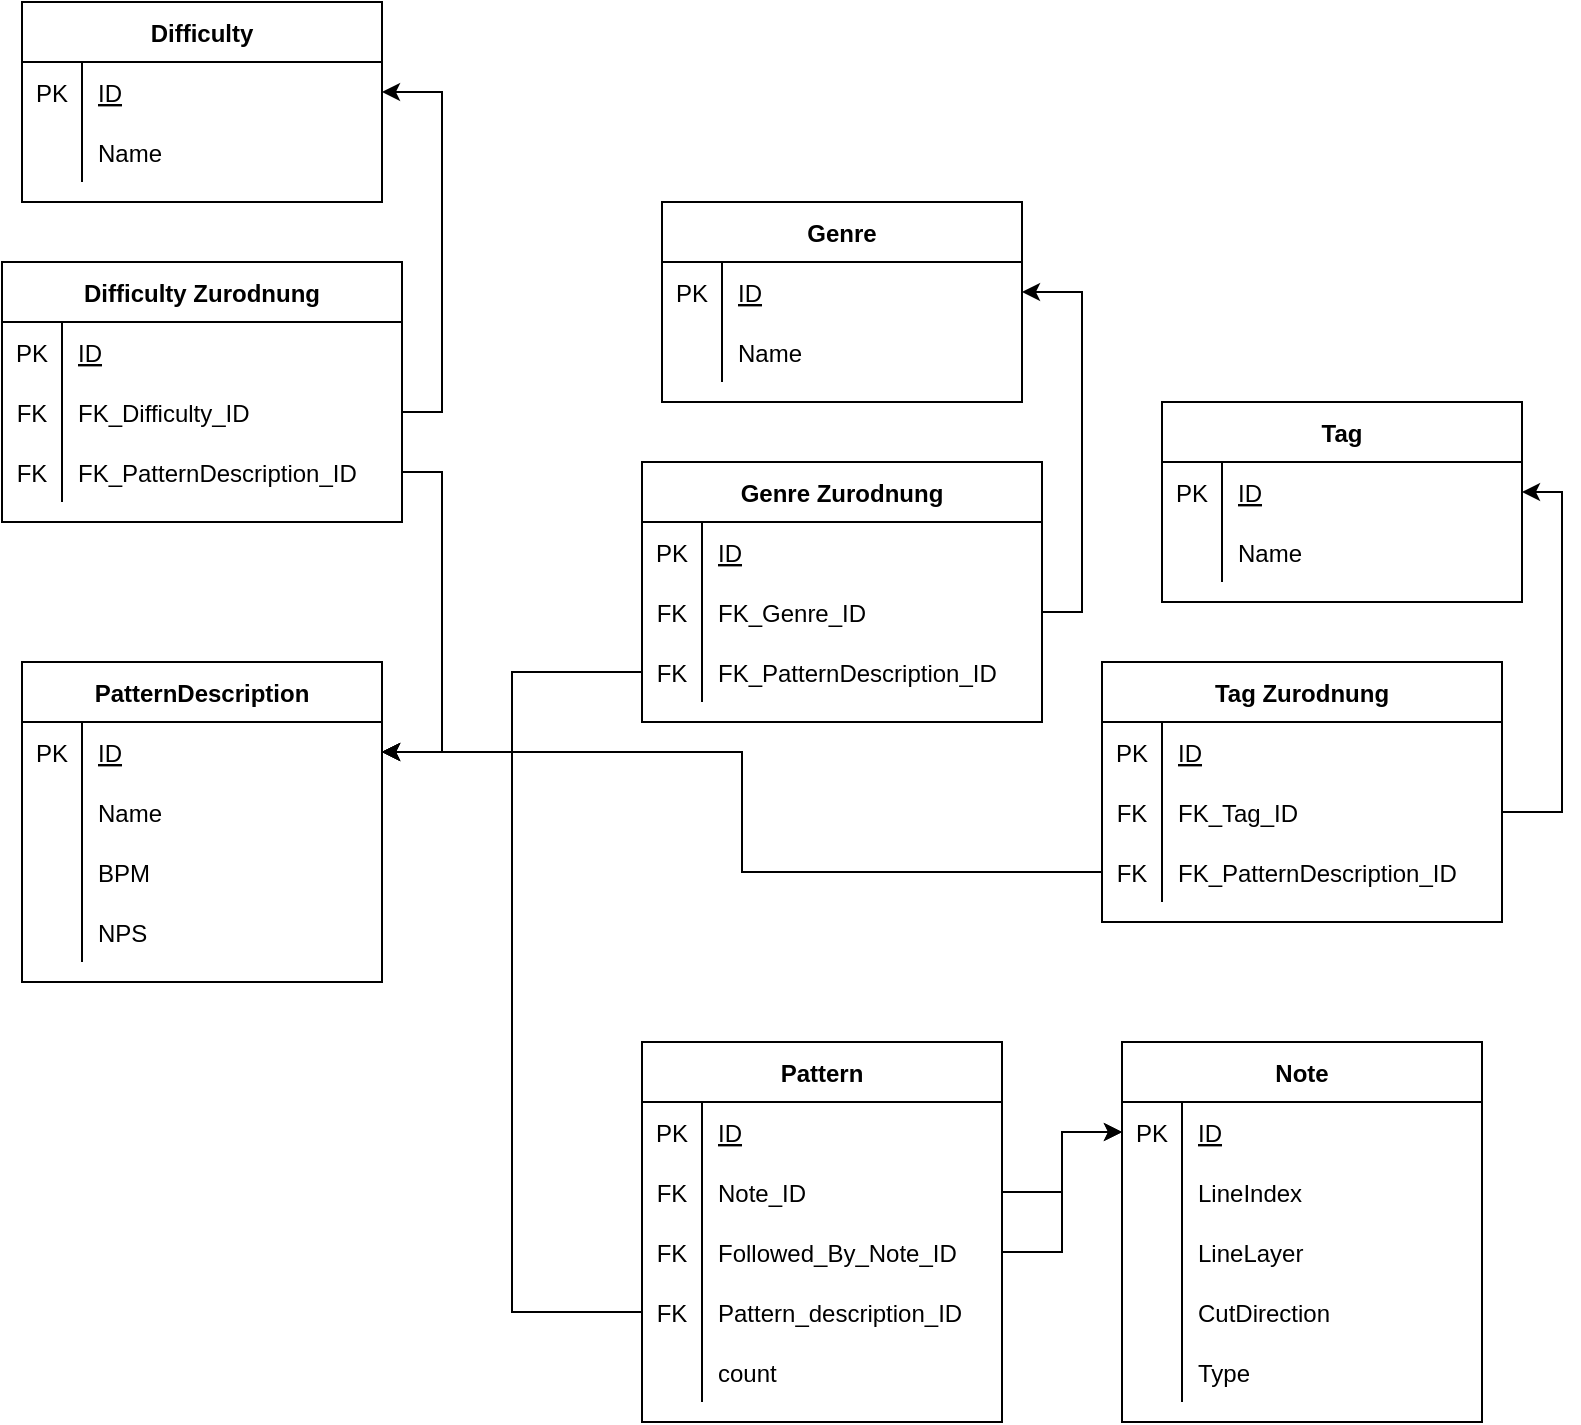<mxfile version="14.4.3" type="device"><diagram id="R2lEEEUBdFMjLlhIrx00" name="Page-1"><mxGraphModel dx="1185" dy="718" grid="1" gridSize="10" guides="1" tooltips="1" connect="1" arrows="1" fold="1" page="1" pageScale="1" pageWidth="827" pageHeight="1169" math="0" shadow="0" extFonts="Permanent Marker^https://fonts.googleapis.com/css?family=Permanent+Marker"><root><mxCell id="0"/><mxCell id="1" parent="0"/><mxCell id="ePfGsUDR37FsvutlkB8a-1" value="Difficulty" style="shape=table;startSize=30;container=1;collapsible=1;childLayout=tableLayout;fixedRows=1;rowLines=0;fontStyle=1;align=center;resizeLast=1;" parent="1" vertex="1"><mxGeometry x="30" y="230" width="180" height="100" as="geometry"/></mxCell><mxCell id="ePfGsUDR37FsvutlkB8a-5" value="" style="shape=partialRectangle;collapsible=0;dropTarget=0;pointerEvents=0;fillColor=none;top=0;left=0;bottom=0;right=0;points=[[0,0.5],[1,0.5]];portConstraint=eastwest;" parent="ePfGsUDR37FsvutlkB8a-1" vertex="1"><mxGeometry y="30" width="180" height="30" as="geometry"/></mxCell><mxCell id="ePfGsUDR37FsvutlkB8a-6" value="PK" style="shape=partialRectangle;connectable=0;fillColor=none;top=0;left=0;bottom=0;right=0;editable=1;overflow=hidden;" parent="ePfGsUDR37FsvutlkB8a-5" vertex="1"><mxGeometry width="30" height="30" as="geometry"/></mxCell><mxCell id="ePfGsUDR37FsvutlkB8a-7" value="ID" style="shape=partialRectangle;connectable=0;fillColor=none;top=0;left=0;bottom=0;right=0;align=left;spacingLeft=6;overflow=hidden;fontStyle=4" parent="ePfGsUDR37FsvutlkB8a-5" vertex="1"><mxGeometry x="30" width="150" height="30" as="geometry"/></mxCell><mxCell id="ePfGsUDR37FsvutlkB8a-8" value="" style="shape=partialRectangle;collapsible=0;dropTarget=0;pointerEvents=0;fillColor=none;top=0;left=0;bottom=0;right=0;points=[[0,0.5],[1,0.5]];portConstraint=eastwest;" parent="ePfGsUDR37FsvutlkB8a-1" vertex="1"><mxGeometry y="60" width="180" height="30" as="geometry"/></mxCell><mxCell id="ePfGsUDR37FsvutlkB8a-9" value="" style="shape=partialRectangle;connectable=0;fillColor=none;top=0;left=0;bottom=0;right=0;editable=1;overflow=hidden;" parent="ePfGsUDR37FsvutlkB8a-8" vertex="1"><mxGeometry width="30" height="30" as="geometry"/></mxCell><mxCell id="ePfGsUDR37FsvutlkB8a-10" value="Name" style="shape=partialRectangle;connectable=0;fillColor=none;top=0;left=0;bottom=0;right=0;align=left;spacingLeft=6;overflow=hidden;" parent="ePfGsUDR37FsvutlkB8a-8" vertex="1"><mxGeometry x="30" width="150" height="30" as="geometry"/></mxCell><mxCell id="ePfGsUDR37FsvutlkB8a-14" value="Genre" style="shape=table;startSize=30;container=1;collapsible=1;childLayout=tableLayout;fixedRows=1;rowLines=0;fontStyle=1;align=center;resizeLast=1;" parent="1" vertex="1"><mxGeometry x="350" y="330" width="180" height="100" as="geometry"/></mxCell><mxCell id="ePfGsUDR37FsvutlkB8a-15" value="" style="shape=partialRectangle;collapsible=0;dropTarget=0;pointerEvents=0;fillColor=none;top=0;left=0;bottom=0;right=0;points=[[0,0.5],[1,0.5]];portConstraint=eastwest;" parent="ePfGsUDR37FsvutlkB8a-14" vertex="1"><mxGeometry y="30" width="180" height="30" as="geometry"/></mxCell><mxCell id="ePfGsUDR37FsvutlkB8a-16" value="PK" style="shape=partialRectangle;connectable=0;fillColor=none;top=0;left=0;bottom=0;right=0;editable=1;overflow=hidden;" parent="ePfGsUDR37FsvutlkB8a-15" vertex="1"><mxGeometry width="30" height="30" as="geometry"/></mxCell><mxCell id="ePfGsUDR37FsvutlkB8a-17" value="ID" style="shape=partialRectangle;connectable=0;fillColor=none;top=0;left=0;bottom=0;right=0;align=left;spacingLeft=6;overflow=hidden;fontStyle=4" parent="ePfGsUDR37FsvutlkB8a-15" vertex="1"><mxGeometry x="30" width="150" height="30" as="geometry"/></mxCell><mxCell id="ePfGsUDR37FsvutlkB8a-18" value="" style="shape=partialRectangle;collapsible=0;dropTarget=0;pointerEvents=0;fillColor=none;top=0;left=0;bottom=0;right=0;points=[[0,0.5],[1,0.5]];portConstraint=eastwest;" parent="ePfGsUDR37FsvutlkB8a-14" vertex="1"><mxGeometry y="60" width="180" height="30" as="geometry"/></mxCell><mxCell id="ePfGsUDR37FsvutlkB8a-19" value="" style="shape=partialRectangle;connectable=0;fillColor=none;top=0;left=0;bottom=0;right=0;editable=1;overflow=hidden;" parent="ePfGsUDR37FsvutlkB8a-18" vertex="1"><mxGeometry width="30" height="30" as="geometry"/></mxCell><mxCell id="ePfGsUDR37FsvutlkB8a-20" value="Name" style="shape=partialRectangle;connectable=0;fillColor=none;top=0;left=0;bottom=0;right=0;align=left;spacingLeft=6;overflow=hidden;" parent="ePfGsUDR37FsvutlkB8a-18" vertex="1"><mxGeometry x="30" width="150" height="30" as="geometry"/></mxCell><mxCell id="ePfGsUDR37FsvutlkB8a-21" value="Tag" style="shape=table;startSize=30;container=1;collapsible=1;childLayout=tableLayout;fixedRows=1;rowLines=0;fontStyle=1;align=center;resizeLast=1;" parent="1" vertex="1"><mxGeometry x="600" y="430" width="180" height="100" as="geometry"/></mxCell><mxCell id="ePfGsUDR37FsvutlkB8a-22" value="" style="shape=partialRectangle;collapsible=0;dropTarget=0;pointerEvents=0;fillColor=none;top=0;left=0;bottom=0;right=0;points=[[0,0.5],[1,0.5]];portConstraint=eastwest;" parent="ePfGsUDR37FsvutlkB8a-21" vertex="1"><mxGeometry y="30" width="180" height="30" as="geometry"/></mxCell><mxCell id="ePfGsUDR37FsvutlkB8a-23" value="PK" style="shape=partialRectangle;connectable=0;fillColor=none;top=0;left=0;bottom=0;right=0;editable=1;overflow=hidden;" parent="ePfGsUDR37FsvutlkB8a-22" vertex="1"><mxGeometry width="30" height="30" as="geometry"/></mxCell><mxCell id="ePfGsUDR37FsvutlkB8a-24" value="ID" style="shape=partialRectangle;connectable=0;fillColor=none;top=0;left=0;bottom=0;right=0;align=left;spacingLeft=6;overflow=hidden;fontStyle=4" parent="ePfGsUDR37FsvutlkB8a-22" vertex="1"><mxGeometry x="30" width="150" height="30" as="geometry"/></mxCell><mxCell id="ePfGsUDR37FsvutlkB8a-25" value="" style="shape=partialRectangle;collapsible=0;dropTarget=0;pointerEvents=0;fillColor=none;top=0;left=0;bottom=0;right=0;points=[[0,0.5],[1,0.5]];portConstraint=eastwest;" parent="ePfGsUDR37FsvutlkB8a-21" vertex="1"><mxGeometry y="60" width="180" height="30" as="geometry"/></mxCell><mxCell id="ePfGsUDR37FsvutlkB8a-26" value="" style="shape=partialRectangle;connectable=0;fillColor=none;top=0;left=0;bottom=0;right=0;editable=1;overflow=hidden;" parent="ePfGsUDR37FsvutlkB8a-25" vertex="1"><mxGeometry width="30" height="30" as="geometry"/></mxCell><mxCell id="ePfGsUDR37FsvutlkB8a-27" value="Name" style="shape=partialRectangle;connectable=0;fillColor=none;top=0;left=0;bottom=0;right=0;align=left;spacingLeft=6;overflow=hidden;" parent="ePfGsUDR37FsvutlkB8a-25" vertex="1"><mxGeometry x="30" width="150" height="30" as="geometry"/></mxCell><mxCell id="ePfGsUDR37FsvutlkB8a-28" value="PatternDescription" style="shape=table;startSize=30;container=1;collapsible=1;childLayout=tableLayout;fixedRows=1;rowLines=0;fontStyle=1;align=center;resizeLast=1;" parent="1" vertex="1"><mxGeometry x="30" y="560" width="180" height="160" as="geometry"/></mxCell><mxCell id="ePfGsUDR37FsvutlkB8a-29" value="" style="shape=partialRectangle;collapsible=0;dropTarget=0;pointerEvents=0;fillColor=none;top=0;left=0;bottom=0;right=0;points=[[0,0.5],[1,0.5]];portConstraint=eastwest;" parent="ePfGsUDR37FsvutlkB8a-28" vertex="1"><mxGeometry y="30" width="180" height="30" as="geometry"/></mxCell><mxCell id="ePfGsUDR37FsvutlkB8a-30" value="PK" style="shape=partialRectangle;connectable=0;fillColor=none;top=0;left=0;bottom=0;right=0;editable=1;overflow=hidden;" parent="ePfGsUDR37FsvutlkB8a-29" vertex="1"><mxGeometry width="30" height="30" as="geometry"/></mxCell><mxCell id="ePfGsUDR37FsvutlkB8a-31" value="ID" style="shape=partialRectangle;connectable=0;fillColor=none;top=0;left=0;bottom=0;right=0;align=left;spacingLeft=6;overflow=hidden;fontStyle=4" parent="ePfGsUDR37FsvutlkB8a-29" vertex="1"><mxGeometry x="30" width="150" height="30" as="geometry"/></mxCell><mxCell id="nYOt3HAMGzegyajvtCRy-7" value="" style="shape=partialRectangle;collapsible=0;dropTarget=0;pointerEvents=0;fillColor=none;top=0;left=0;bottom=0;right=0;points=[[0,0.5],[1,0.5]];portConstraint=eastwest;" vertex="1" parent="ePfGsUDR37FsvutlkB8a-28"><mxGeometry y="60" width="180" height="30" as="geometry"/></mxCell><mxCell id="nYOt3HAMGzegyajvtCRy-8" value="" style="shape=partialRectangle;connectable=0;fillColor=none;top=0;left=0;bottom=0;right=0;editable=1;overflow=hidden;" vertex="1" parent="nYOt3HAMGzegyajvtCRy-7"><mxGeometry width="30" height="30" as="geometry"/></mxCell><mxCell id="nYOt3HAMGzegyajvtCRy-9" value="Name" style="shape=partialRectangle;connectable=0;fillColor=none;top=0;left=0;bottom=0;right=0;align=left;spacingLeft=6;overflow=hidden;" vertex="1" parent="nYOt3HAMGzegyajvtCRy-7"><mxGeometry x="30" width="150" height="30" as="geometry"/></mxCell><mxCell id="ePfGsUDR37FsvutlkB8a-32" value="" style="shape=partialRectangle;collapsible=0;dropTarget=0;pointerEvents=0;fillColor=none;top=0;left=0;bottom=0;right=0;points=[[0,0.5],[1,0.5]];portConstraint=eastwest;" parent="ePfGsUDR37FsvutlkB8a-28" vertex="1"><mxGeometry y="90" width="180" height="30" as="geometry"/></mxCell><mxCell id="ePfGsUDR37FsvutlkB8a-33" value="" style="shape=partialRectangle;connectable=0;fillColor=none;top=0;left=0;bottom=0;right=0;editable=1;overflow=hidden;" parent="ePfGsUDR37FsvutlkB8a-32" vertex="1"><mxGeometry width="30" height="30" as="geometry"/></mxCell><mxCell id="ePfGsUDR37FsvutlkB8a-34" value="BPM" style="shape=partialRectangle;connectable=0;fillColor=none;top=0;left=0;bottom=0;right=0;align=left;spacingLeft=6;overflow=hidden;" parent="ePfGsUDR37FsvutlkB8a-32" vertex="1"><mxGeometry x="30" width="150" height="30" as="geometry"/></mxCell><mxCell id="ePfGsUDR37FsvutlkB8a-35" value="" style="shape=partialRectangle;collapsible=0;dropTarget=0;pointerEvents=0;fillColor=none;top=0;left=0;bottom=0;right=0;points=[[0,0.5],[1,0.5]];portConstraint=eastwest;" parent="ePfGsUDR37FsvutlkB8a-28" vertex="1"><mxGeometry y="120" width="180" height="30" as="geometry"/></mxCell><mxCell id="ePfGsUDR37FsvutlkB8a-36" value="" style="shape=partialRectangle;connectable=0;fillColor=none;top=0;left=0;bottom=0;right=0;editable=1;overflow=hidden;" parent="ePfGsUDR37FsvutlkB8a-35" vertex="1"><mxGeometry width="30" height="30" as="geometry"/></mxCell><mxCell id="ePfGsUDR37FsvutlkB8a-37" value="NPS" style="shape=partialRectangle;connectable=0;fillColor=none;top=0;left=0;bottom=0;right=0;align=left;spacingLeft=6;overflow=hidden;" parent="ePfGsUDR37FsvutlkB8a-35" vertex="1"><mxGeometry x="30" width="150" height="30" as="geometry"/></mxCell><mxCell id="ePfGsUDR37FsvutlkB8a-59" value="Difficulty Zurodnung" style="shape=table;startSize=30;container=1;collapsible=1;childLayout=tableLayout;fixedRows=1;rowLines=0;fontStyle=1;align=center;resizeLast=1;" parent="1" vertex="1"><mxGeometry x="20" y="360" width="200" height="130" as="geometry"/></mxCell><mxCell id="ePfGsUDR37FsvutlkB8a-60" value="" style="shape=partialRectangle;collapsible=0;dropTarget=0;pointerEvents=0;fillColor=none;top=0;left=0;bottom=0;right=0;points=[[0,0.5],[1,0.5]];portConstraint=eastwest;" parent="ePfGsUDR37FsvutlkB8a-59" vertex="1"><mxGeometry y="30" width="200" height="30" as="geometry"/></mxCell><mxCell id="ePfGsUDR37FsvutlkB8a-61" value="PK" style="shape=partialRectangle;connectable=0;fillColor=none;top=0;left=0;bottom=0;right=0;editable=1;overflow=hidden;" parent="ePfGsUDR37FsvutlkB8a-60" vertex="1"><mxGeometry width="30" height="30" as="geometry"/></mxCell><mxCell id="ePfGsUDR37FsvutlkB8a-62" value="ID" style="shape=partialRectangle;connectable=0;fillColor=none;top=0;left=0;bottom=0;right=0;align=left;spacingLeft=6;overflow=hidden;fontStyle=4" parent="ePfGsUDR37FsvutlkB8a-60" vertex="1"><mxGeometry x="30" width="170" height="30" as="geometry"/></mxCell><mxCell id="ePfGsUDR37FsvutlkB8a-63" value="" style="shape=partialRectangle;collapsible=0;dropTarget=0;pointerEvents=0;fillColor=none;top=0;left=0;bottom=0;right=0;points=[[0,0.5],[1,0.5]];portConstraint=eastwest;" parent="ePfGsUDR37FsvutlkB8a-59" vertex="1"><mxGeometry y="60" width="200" height="30" as="geometry"/></mxCell><mxCell id="ePfGsUDR37FsvutlkB8a-64" value="FK" style="shape=partialRectangle;connectable=0;fillColor=none;top=0;left=0;bottom=0;right=0;editable=1;overflow=hidden;" parent="ePfGsUDR37FsvutlkB8a-63" vertex="1"><mxGeometry width="30" height="30" as="geometry"/></mxCell><mxCell id="ePfGsUDR37FsvutlkB8a-65" value="FK_Difficulty_ID" style="shape=partialRectangle;connectable=0;fillColor=none;top=0;left=0;bottom=0;right=0;align=left;spacingLeft=6;overflow=hidden;" parent="ePfGsUDR37FsvutlkB8a-63" vertex="1"><mxGeometry x="30" width="170" height="30" as="geometry"/></mxCell><mxCell id="ePfGsUDR37FsvutlkB8a-73" value="" style="shape=partialRectangle;collapsible=0;dropTarget=0;pointerEvents=0;fillColor=none;top=0;left=0;bottom=0;right=0;points=[[0,0.5],[1,0.5]];portConstraint=eastwest;" parent="ePfGsUDR37FsvutlkB8a-59" vertex="1"><mxGeometry y="90" width="200" height="30" as="geometry"/></mxCell><mxCell id="ePfGsUDR37FsvutlkB8a-74" value="FK" style="shape=partialRectangle;connectable=0;fillColor=none;top=0;left=0;bottom=0;right=0;editable=1;overflow=hidden;" parent="ePfGsUDR37FsvutlkB8a-73" vertex="1"><mxGeometry width="30" height="30" as="geometry"/></mxCell><mxCell id="ePfGsUDR37FsvutlkB8a-75" value="FK_PatternDescription_ID" style="shape=partialRectangle;connectable=0;fillColor=none;top=0;left=0;bottom=0;right=0;align=left;spacingLeft=6;overflow=hidden;" parent="ePfGsUDR37FsvutlkB8a-73" vertex="1"><mxGeometry x="30" width="170" height="30" as="geometry"/></mxCell><mxCell id="ePfGsUDR37FsvutlkB8a-76" value="Genre Zurodnung" style="shape=table;startSize=30;container=1;collapsible=1;childLayout=tableLayout;fixedRows=1;rowLines=0;fontStyle=1;align=center;resizeLast=1;" parent="1" vertex="1"><mxGeometry x="340" y="460" width="200" height="130" as="geometry"/></mxCell><mxCell id="ePfGsUDR37FsvutlkB8a-77" value="" style="shape=partialRectangle;collapsible=0;dropTarget=0;pointerEvents=0;fillColor=none;top=0;left=0;bottom=0;right=0;points=[[0,0.5],[1,0.5]];portConstraint=eastwest;" parent="ePfGsUDR37FsvutlkB8a-76" vertex="1"><mxGeometry y="30" width="200" height="30" as="geometry"/></mxCell><mxCell id="ePfGsUDR37FsvutlkB8a-78" value="PK" style="shape=partialRectangle;connectable=0;fillColor=none;top=0;left=0;bottom=0;right=0;editable=1;overflow=hidden;" parent="ePfGsUDR37FsvutlkB8a-77" vertex="1"><mxGeometry width="30.0" height="30" as="geometry"/></mxCell><mxCell id="ePfGsUDR37FsvutlkB8a-79" value="ID" style="shape=partialRectangle;connectable=0;fillColor=none;top=0;left=0;bottom=0;right=0;align=left;spacingLeft=6;overflow=hidden;fontStyle=4" parent="ePfGsUDR37FsvutlkB8a-77" vertex="1"><mxGeometry x="30.0" width="170.0" height="30" as="geometry"/></mxCell><mxCell id="ePfGsUDR37FsvutlkB8a-80" value="" style="shape=partialRectangle;collapsible=0;dropTarget=0;pointerEvents=0;fillColor=none;top=0;left=0;bottom=0;right=0;points=[[0,0.5],[1,0.5]];portConstraint=eastwest;" parent="ePfGsUDR37FsvutlkB8a-76" vertex="1"><mxGeometry y="60" width="200" height="30" as="geometry"/></mxCell><mxCell id="ePfGsUDR37FsvutlkB8a-81" value="FK" style="shape=partialRectangle;connectable=0;fillColor=none;top=0;left=0;bottom=0;right=0;editable=1;overflow=hidden;" parent="ePfGsUDR37FsvutlkB8a-80" vertex="1"><mxGeometry width="30.0" height="30" as="geometry"/></mxCell><mxCell id="ePfGsUDR37FsvutlkB8a-82" value="FK_Genre_ID" style="shape=partialRectangle;connectable=0;fillColor=none;top=0;left=0;bottom=0;right=0;align=left;spacingLeft=6;overflow=hidden;" parent="ePfGsUDR37FsvutlkB8a-80" vertex="1"><mxGeometry x="30.0" width="170.0" height="30" as="geometry"/></mxCell><mxCell id="ePfGsUDR37FsvutlkB8a-83" value="" style="shape=partialRectangle;collapsible=0;dropTarget=0;pointerEvents=0;fillColor=none;top=0;left=0;bottom=0;right=0;points=[[0,0.5],[1,0.5]];portConstraint=eastwest;" parent="ePfGsUDR37FsvutlkB8a-76" vertex="1"><mxGeometry y="90" width="200" height="30" as="geometry"/></mxCell><mxCell id="ePfGsUDR37FsvutlkB8a-84" value="FK" style="shape=partialRectangle;connectable=0;fillColor=none;top=0;left=0;bottom=0;right=0;editable=1;overflow=hidden;" parent="ePfGsUDR37FsvutlkB8a-83" vertex="1"><mxGeometry width="30.0" height="30" as="geometry"/></mxCell><mxCell id="ePfGsUDR37FsvutlkB8a-85" value="FK_PatternDescription_ID" style="shape=partialRectangle;connectable=0;fillColor=none;top=0;left=0;bottom=0;right=0;align=left;spacingLeft=6;overflow=hidden;" parent="ePfGsUDR37FsvutlkB8a-83" vertex="1"><mxGeometry x="30.0" width="170.0" height="30" as="geometry"/></mxCell><mxCell id="ePfGsUDR37FsvutlkB8a-86" value="Tag Zurodnung" style="shape=table;startSize=30;container=1;collapsible=1;childLayout=tableLayout;fixedRows=1;rowLines=0;fontStyle=1;align=center;resizeLast=1;" parent="1" vertex="1"><mxGeometry x="570" y="560" width="200" height="130" as="geometry"/></mxCell><mxCell id="ePfGsUDR37FsvutlkB8a-87" value="" style="shape=partialRectangle;collapsible=0;dropTarget=0;pointerEvents=0;fillColor=none;top=0;left=0;bottom=0;right=0;points=[[0,0.5],[1,0.5]];portConstraint=eastwest;" parent="ePfGsUDR37FsvutlkB8a-86" vertex="1"><mxGeometry y="30" width="200" height="30" as="geometry"/></mxCell><mxCell id="ePfGsUDR37FsvutlkB8a-88" value="PK" style="shape=partialRectangle;connectable=0;fillColor=none;top=0;left=0;bottom=0;right=0;editable=1;overflow=hidden;" parent="ePfGsUDR37FsvutlkB8a-87" vertex="1"><mxGeometry width="30" height="30" as="geometry"/></mxCell><mxCell id="ePfGsUDR37FsvutlkB8a-89" value="ID" style="shape=partialRectangle;connectable=0;fillColor=none;top=0;left=0;bottom=0;right=0;align=left;spacingLeft=6;overflow=hidden;fontStyle=4" parent="ePfGsUDR37FsvutlkB8a-87" vertex="1"><mxGeometry x="30" width="170" height="30" as="geometry"/></mxCell><mxCell id="ePfGsUDR37FsvutlkB8a-90" value="" style="shape=partialRectangle;collapsible=0;dropTarget=0;pointerEvents=0;fillColor=none;top=0;left=0;bottom=0;right=0;points=[[0,0.5],[1,0.5]];portConstraint=eastwest;" parent="ePfGsUDR37FsvutlkB8a-86" vertex="1"><mxGeometry y="60" width="200" height="30" as="geometry"/></mxCell><mxCell id="ePfGsUDR37FsvutlkB8a-91" value="FK" style="shape=partialRectangle;connectable=0;fillColor=none;top=0;left=0;bottom=0;right=0;editable=1;overflow=hidden;" parent="ePfGsUDR37FsvutlkB8a-90" vertex="1"><mxGeometry width="30" height="30" as="geometry"/></mxCell><mxCell id="ePfGsUDR37FsvutlkB8a-92" value="FK_Tag_ID" style="shape=partialRectangle;connectable=0;fillColor=none;top=0;left=0;bottom=0;right=0;align=left;spacingLeft=6;overflow=hidden;" parent="ePfGsUDR37FsvutlkB8a-90" vertex="1"><mxGeometry x="30" width="170" height="30" as="geometry"/></mxCell><mxCell id="ePfGsUDR37FsvutlkB8a-93" value="" style="shape=partialRectangle;collapsible=0;dropTarget=0;pointerEvents=0;fillColor=none;top=0;left=0;bottom=0;right=0;points=[[0,0.5],[1,0.5]];portConstraint=eastwest;" parent="ePfGsUDR37FsvutlkB8a-86" vertex="1"><mxGeometry y="90" width="200" height="30" as="geometry"/></mxCell><mxCell id="ePfGsUDR37FsvutlkB8a-94" value="FK" style="shape=partialRectangle;connectable=0;fillColor=none;top=0;left=0;bottom=0;right=0;editable=1;overflow=hidden;" parent="ePfGsUDR37FsvutlkB8a-93" vertex="1"><mxGeometry width="30" height="30" as="geometry"/></mxCell><mxCell id="ePfGsUDR37FsvutlkB8a-95" value="FK_PatternDescription_ID" style="shape=partialRectangle;connectable=0;fillColor=none;top=0;left=0;bottom=0;right=0;align=left;spacingLeft=6;overflow=hidden;" parent="ePfGsUDR37FsvutlkB8a-93" vertex="1"><mxGeometry x="30" width="170" height="30" as="geometry"/></mxCell><mxCell id="ePfGsUDR37FsvutlkB8a-110" value="Pattern" style="shape=table;startSize=30;container=1;collapsible=1;childLayout=tableLayout;fixedRows=1;rowLines=0;fontStyle=1;align=center;resizeLast=1;" parent="1" vertex="1"><mxGeometry x="340" y="750" width="180" height="190" as="geometry"/></mxCell><mxCell id="ePfGsUDR37FsvutlkB8a-111" value="" style="shape=partialRectangle;collapsible=0;dropTarget=0;pointerEvents=0;fillColor=none;top=0;left=0;bottom=0;right=0;points=[[0,0.5],[1,0.5]];portConstraint=eastwest;" parent="ePfGsUDR37FsvutlkB8a-110" vertex="1"><mxGeometry y="30" width="180" height="30" as="geometry"/></mxCell><mxCell id="ePfGsUDR37FsvutlkB8a-112" value="PK" style="shape=partialRectangle;connectable=0;fillColor=none;top=0;left=0;bottom=0;right=0;editable=1;overflow=hidden;" parent="ePfGsUDR37FsvutlkB8a-111" vertex="1"><mxGeometry width="30" height="30" as="geometry"/></mxCell><mxCell id="ePfGsUDR37FsvutlkB8a-113" value="ID" style="shape=partialRectangle;connectable=0;fillColor=none;top=0;left=0;bottom=0;right=0;align=left;spacingLeft=6;overflow=hidden;fontStyle=4" parent="ePfGsUDR37FsvutlkB8a-111" vertex="1"><mxGeometry x="30" width="150" height="30" as="geometry"/></mxCell><mxCell id="ePfGsUDR37FsvutlkB8a-114" value="" style="shape=partialRectangle;collapsible=0;dropTarget=0;pointerEvents=0;fillColor=none;top=0;left=0;bottom=0;right=0;points=[[0,0.5],[1,0.5]];portConstraint=eastwest;" parent="ePfGsUDR37FsvutlkB8a-110" vertex="1"><mxGeometry y="60" width="180" height="30" as="geometry"/></mxCell><mxCell id="ePfGsUDR37FsvutlkB8a-115" value="FK" style="shape=partialRectangle;connectable=0;fillColor=none;top=0;left=0;bottom=0;right=0;editable=1;overflow=hidden;" parent="ePfGsUDR37FsvutlkB8a-114" vertex="1"><mxGeometry width="30" height="30" as="geometry"/></mxCell><mxCell id="ePfGsUDR37FsvutlkB8a-116" value="Note_ID" style="shape=partialRectangle;connectable=0;fillColor=none;top=0;left=0;bottom=0;right=0;align=left;spacingLeft=6;overflow=hidden;" parent="ePfGsUDR37FsvutlkB8a-114" vertex="1"><mxGeometry x="30" width="150" height="30" as="geometry"/></mxCell><mxCell id="nYOt3HAMGzegyajvtCRy-1" value="" style="shape=partialRectangle;collapsible=0;dropTarget=0;pointerEvents=0;fillColor=none;top=0;left=0;bottom=0;right=0;points=[[0,0.5],[1,0.5]];portConstraint=eastwest;" vertex="1" parent="ePfGsUDR37FsvutlkB8a-110"><mxGeometry y="90" width="180" height="30" as="geometry"/></mxCell><mxCell id="nYOt3HAMGzegyajvtCRy-2" value="FK" style="shape=partialRectangle;connectable=0;fillColor=none;top=0;left=0;bottom=0;right=0;editable=1;overflow=hidden;" vertex="1" parent="nYOt3HAMGzegyajvtCRy-1"><mxGeometry width="30" height="30" as="geometry"/></mxCell><mxCell id="nYOt3HAMGzegyajvtCRy-3" value="Followed_By_Note_ID" style="shape=partialRectangle;connectable=0;fillColor=none;top=0;left=0;bottom=0;right=0;align=left;spacingLeft=6;overflow=hidden;" vertex="1" parent="nYOt3HAMGzegyajvtCRy-1"><mxGeometry x="30" width="150" height="30" as="geometry"/></mxCell><mxCell id="nYOt3HAMGzegyajvtCRy-40" value="" style="shape=partialRectangle;collapsible=0;dropTarget=0;pointerEvents=0;fillColor=none;top=0;left=0;bottom=0;right=0;points=[[0,0.5],[1,0.5]];portConstraint=eastwest;" vertex="1" parent="ePfGsUDR37FsvutlkB8a-110"><mxGeometry y="120" width="180" height="30" as="geometry"/></mxCell><mxCell id="nYOt3HAMGzegyajvtCRy-41" value="FK" style="shape=partialRectangle;connectable=0;fillColor=none;top=0;left=0;bottom=0;right=0;editable=1;overflow=hidden;" vertex="1" parent="nYOt3HAMGzegyajvtCRy-40"><mxGeometry width="30" height="30" as="geometry"/></mxCell><mxCell id="nYOt3HAMGzegyajvtCRy-42" value="Pattern_description_ID" style="shape=partialRectangle;connectable=0;fillColor=none;top=0;left=0;bottom=0;right=0;align=left;spacingLeft=6;overflow=hidden;" vertex="1" parent="nYOt3HAMGzegyajvtCRy-40"><mxGeometry x="30" width="150" height="30" as="geometry"/></mxCell><mxCell id="nYOt3HAMGzegyajvtCRy-4" value="" style="shape=partialRectangle;collapsible=0;dropTarget=0;pointerEvents=0;fillColor=none;top=0;left=0;bottom=0;right=0;points=[[0,0.5],[1,0.5]];portConstraint=eastwest;" vertex="1" parent="ePfGsUDR37FsvutlkB8a-110"><mxGeometry y="150" width="180" height="30" as="geometry"/></mxCell><mxCell id="nYOt3HAMGzegyajvtCRy-5" value="" style="shape=partialRectangle;connectable=0;fillColor=none;top=0;left=0;bottom=0;right=0;editable=1;overflow=hidden;" vertex="1" parent="nYOt3HAMGzegyajvtCRy-4"><mxGeometry width="30" height="30" as="geometry"/></mxCell><mxCell id="nYOt3HAMGzegyajvtCRy-6" value="count" style="shape=partialRectangle;connectable=0;fillColor=none;top=0;left=0;bottom=0;right=0;align=left;spacingLeft=6;overflow=hidden;" vertex="1" parent="nYOt3HAMGzegyajvtCRy-4"><mxGeometry x="30" width="150" height="30" as="geometry"/></mxCell><mxCell id="nYOt3HAMGzegyajvtCRy-10" value="Note" style="shape=table;startSize=30;container=1;collapsible=1;childLayout=tableLayout;fixedRows=1;rowLines=0;fontStyle=1;align=center;resizeLast=1;" vertex="1" parent="1"><mxGeometry x="580" y="750" width="180" height="190" as="geometry"/></mxCell><mxCell id="nYOt3HAMGzegyajvtCRy-11" value="" style="shape=partialRectangle;collapsible=0;dropTarget=0;pointerEvents=0;fillColor=none;top=0;left=0;bottom=0;right=0;points=[[0,0.5],[1,0.5]];portConstraint=eastwest;" vertex="1" parent="nYOt3HAMGzegyajvtCRy-10"><mxGeometry y="30" width="180" height="30" as="geometry"/></mxCell><mxCell id="nYOt3HAMGzegyajvtCRy-12" value="PK" style="shape=partialRectangle;connectable=0;fillColor=none;top=0;left=0;bottom=0;right=0;editable=1;overflow=hidden;" vertex="1" parent="nYOt3HAMGzegyajvtCRy-11"><mxGeometry width="30" height="30" as="geometry"/></mxCell><mxCell id="nYOt3HAMGzegyajvtCRy-13" value="ID" style="shape=partialRectangle;connectable=0;fillColor=none;top=0;left=0;bottom=0;right=0;align=left;spacingLeft=6;overflow=hidden;fontStyle=4" vertex="1" parent="nYOt3HAMGzegyajvtCRy-11"><mxGeometry x="30" width="150" height="30" as="geometry"/></mxCell><mxCell id="nYOt3HAMGzegyajvtCRy-14" value="" style="shape=partialRectangle;collapsible=0;dropTarget=0;pointerEvents=0;fillColor=none;top=0;left=0;bottom=0;right=0;points=[[0,0.5],[1,0.5]];portConstraint=eastwest;" vertex="1" parent="nYOt3HAMGzegyajvtCRy-10"><mxGeometry y="60" width="180" height="30" as="geometry"/></mxCell><mxCell id="nYOt3HAMGzegyajvtCRy-15" value="" style="shape=partialRectangle;connectable=0;fillColor=none;top=0;left=0;bottom=0;right=0;editable=1;overflow=hidden;" vertex="1" parent="nYOt3HAMGzegyajvtCRy-14"><mxGeometry width="30" height="30" as="geometry"/></mxCell><mxCell id="nYOt3HAMGzegyajvtCRy-16" value="LineIndex" style="shape=partialRectangle;connectable=0;fillColor=none;top=0;left=0;bottom=0;right=0;align=left;spacingLeft=6;overflow=hidden;" vertex="1" parent="nYOt3HAMGzegyajvtCRy-14"><mxGeometry x="30" width="150" height="30" as="geometry"/></mxCell><mxCell id="nYOt3HAMGzegyajvtCRy-20" value="" style="shape=partialRectangle;collapsible=0;dropTarget=0;pointerEvents=0;fillColor=none;top=0;left=0;bottom=0;right=0;points=[[0,0.5],[1,0.5]];portConstraint=eastwest;" vertex="1" parent="nYOt3HAMGzegyajvtCRy-10"><mxGeometry y="90" width="180" height="30" as="geometry"/></mxCell><mxCell id="nYOt3HAMGzegyajvtCRy-21" value="" style="shape=partialRectangle;connectable=0;fillColor=none;top=0;left=0;bottom=0;right=0;editable=1;overflow=hidden;" vertex="1" parent="nYOt3HAMGzegyajvtCRy-20"><mxGeometry width="30" height="30" as="geometry"/></mxCell><mxCell id="nYOt3HAMGzegyajvtCRy-22" value="LineLayer" style="shape=partialRectangle;connectable=0;fillColor=none;top=0;left=0;bottom=0;right=0;align=left;spacingLeft=6;overflow=hidden;" vertex="1" parent="nYOt3HAMGzegyajvtCRy-20"><mxGeometry x="30" width="150" height="30" as="geometry"/></mxCell><mxCell id="nYOt3HAMGzegyajvtCRy-23" value="" style="shape=partialRectangle;collapsible=0;dropTarget=0;pointerEvents=0;fillColor=none;top=0;left=0;bottom=0;right=0;points=[[0,0.5],[1,0.5]];portConstraint=eastwest;" vertex="1" parent="nYOt3HAMGzegyajvtCRy-10"><mxGeometry y="120" width="180" height="30" as="geometry"/></mxCell><mxCell id="nYOt3HAMGzegyajvtCRy-24" value="" style="shape=partialRectangle;connectable=0;fillColor=none;top=0;left=0;bottom=0;right=0;editable=1;overflow=hidden;" vertex="1" parent="nYOt3HAMGzegyajvtCRy-23"><mxGeometry width="30" height="30" as="geometry"/></mxCell><mxCell id="nYOt3HAMGzegyajvtCRy-25" value="CutDirection" style="shape=partialRectangle;connectable=0;fillColor=none;top=0;left=0;bottom=0;right=0;align=left;spacingLeft=6;overflow=hidden;" vertex="1" parent="nYOt3HAMGzegyajvtCRy-23"><mxGeometry x="30" width="150" height="30" as="geometry"/></mxCell><mxCell id="nYOt3HAMGzegyajvtCRy-26" value="" style="shape=partialRectangle;collapsible=0;dropTarget=0;pointerEvents=0;fillColor=none;top=0;left=0;bottom=0;right=0;points=[[0,0.5],[1,0.5]];portConstraint=eastwest;" vertex="1" parent="nYOt3HAMGzegyajvtCRy-10"><mxGeometry y="150" width="180" height="30" as="geometry"/></mxCell><mxCell id="nYOt3HAMGzegyajvtCRy-27" value="" style="shape=partialRectangle;connectable=0;fillColor=none;top=0;left=0;bottom=0;right=0;editable=1;overflow=hidden;" vertex="1" parent="nYOt3HAMGzegyajvtCRy-26"><mxGeometry width="30" height="30" as="geometry"/></mxCell><mxCell id="nYOt3HAMGzegyajvtCRy-28" value="Type" style="shape=partialRectangle;connectable=0;fillColor=none;top=0;left=0;bottom=0;right=0;align=left;spacingLeft=6;overflow=hidden;" vertex="1" parent="nYOt3HAMGzegyajvtCRy-26"><mxGeometry x="30" width="150" height="30" as="geometry"/></mxCell><mxCell id="nYOt3HAMGzegyajvtCRy-31" style="edgeStyle=orthogonalEdgeStyle;rounded=0;orthogonalLoop=1;jettySize=auto;html=1;" edge="1" parent="1" source="ePfGsUDR37FsvutlkB8a-83" target="ePfGsUDR37FsvutlkB8a-29"><mxGeometry relative="1" as="geometry"/></mxCell><mxCell id="nYOt3HAMGzegyajvtCRy-32" style="edgeStyle=orthogonalEdgeStyle;rounded=0;orthogonalLoop=1;jettySize=auto;html=1;exitX=1;exitY=0.5;exitDx=0;exitDy=0;" edge="1" parent="1" source="ePfGsUDR37FsvutlkB8a-73" target="ePfGsUDR37FsvutlkB8a-29"><mxGeometry relative="1" as="geometry"/></mxCell><mxCell id="nYOt3HAMGzegyajvtCRy-33" style="edgeStyle=orthogonalEdgeStyle;rounded=0;orthogonalLoop=1;jettySize=auto;html=1;" edge="1" parent="1" source="ePfGsUDR37FsvutlkB8a-93" target="ePfGsUDR37FsvutlkB8a-29"><mxGeometry relative="1" as="geometry"/></mxCell><mxCell id="nYOt3HAMGzegyajvtCRy-34" style="edgeStyle=orthogonalEdgeStyle;rounded=0;orthogonalLoop=1;jettySize=auto;html=1;entryX=1;entryY=0.5;entryDx=0;entryDy=0;" edge="1" parent="1" source="ePfGsUDR37FsvutlkB8a-90" target="ePfGsUDR37FsvutlkB8a-22"><mxGeometry relative="1" as="geometry"/></mxCell><mxCell id="nYOt3HAMGzegyajvtCRy-35" style="edgeStyle=orthogonalEdgeStyle;rounded=0;orthogonalLoop=1;jettySize=auto;html=1;exitX=1;exitY=0.5;exitDx=0;exitDy=0;" edge="1" parent="1" source="ePfGsUDR37FsvutlkB8a-80" target="ePfGsUDR37FsvutlkB8a-15"><mxGeometry relative="1" as="geometry"/></mxCell><mxCell id="nYOt3HAMGzegyajvtCRy-36" style="edgeStyle=orthogonalEdgeStyle;rounded=0;orthogonalLoop=1;jettySize=auto;html=1;" edge="1" parent="1" source="ePfGsUDR37FsvutlkB8a-114" target="nYOt3HAMGzegyajvtCRy-11"><mxGeometry relative="1" as="geometry"/></mxCell><mxCell id="nYOt3HAMGzegyajvtCRy-37" style="edgeStyle=orthogonalEdgeStyle;rounded=0;orthogonalLoop=1;jettySize=auto;html=1;" edge="1" parent="1" source="nYOt3HAMGzegyajvtCRy-1" target="nYOt3HAMGzegyajvtCRy-11"><mxGeometry relative="1" as="geometry"/></mxCell><mxCell id="nYOt3HAMGzegyajvtCRy-39" style="edgeStyle=orthogonalEdgeStyle;rounded=0;orthogonalLoop=1;jettySize=auto;html=1;entryX=1;entryY=0.5;entryDx=0;entryDy=0;exitX=1;exitY=0.5;exitDx=0;exitDy=0;" edge="1" parent="1" source="ePfGsUDR37FsvutlkB8a-63" target="ePfGsUDR37FsvutlkB8a-5"><mxGeometry relative="1" as="geometry"/></mxCell><mxCell id="nYOt3HAMGzegyajvtCRy-38" style="edgeStyle=orthogonalEdgeStyle;rounded=0;orthogonalLoop=1;jettySize=auto;html=1;" edge="1" parent="1" source="nYOt3HAMGzegyajvtCRy-40" target="ePfGsUDR37FsvutlkB8a-29"><mxGeometry relative="1" as="geometry"/></mxCell></root></mxGraphModel></diagram></mxfile>